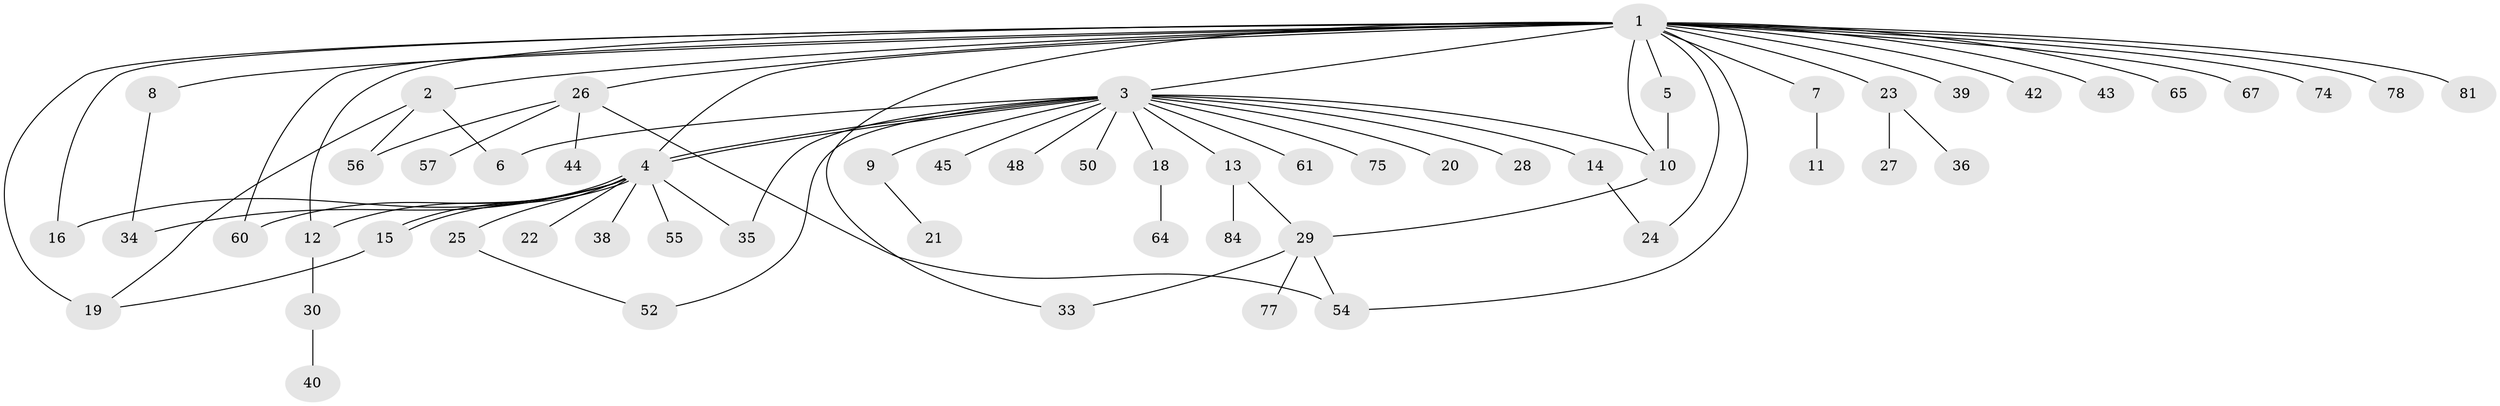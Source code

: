 // original degree distribution, {26: 0.011904761904761904, 4: 0.023809523809523808, 18: 0.011904761904761904, 14: 0.011904761904761904, 2: 0.2857142857142857, 3: 0.16666666666666666, 1: 0.4523809523809524, 6: 0.011904761904761904, 5: 0.023809523809523808}
// Generated by graph-tools (version 1.1) at 2025/18/03/04/25 18:18:14]
// undirected, 58 vertices, 77 edges
graph export_dot {
graph [start="1"]
  node [color=gray90,style=filled];
  1;
  2;
  3;
  4;
  5;
  6;
  7 [super="+58"];
  8;
  9;
  10 [super="+17"];
  11;
  12 [super="+37+41+49+32"];
  13;
  14;
  15 [super="+79"];
  16;
  18 [super="+46"];
  19 [super="+51"];
  20;
  21;
  22;
  23;
  24 [super="+68"];
  25;
  26 [super="+31+53"];
  27;
  28 [super="+63"];
  29;
  30;
  33;
  34 [super="+59"];
  35 [super="+72+47"];
  36;
  38;
  39;
  40;
  42;
  43;
  44;
  45;
  48;
  50;
  52 [super="+66"];
  54 [super="+76"];
  55;
  56 [super="+73"];
  57 [super="+80"];
  60;
  61;
  64;
  65;
  67;
  74;
  75;
  77;
  78;
  81;
  84;
  1 -- 2;
  1 -- 3;
  1 -- 4;
  1 -- 5;
  1 -- 7;
  1 -- 8;
  1 -- 16;
  1 -- 19 [weight=2];
  1 -- 23;
  1 -- 24;
  1 -- 26 [weight=2];
  1 -- 33;
  1 -- 39;
  1 -- 42;
  1 -- 43;
  1 -- 54;
  1 -- 60;
  1 -- 65;
  1 -- 67;
  1 -- 74;
  1 -- 78;
  1 -- 81;
  1 -- 10;
  1 -- 12;
  2 -- 6;
  2 -- 56;
  2 -- 19;
  3 -- 4;
  3 -- 4;
  3 -- 6;
  3 -- 9;
  3 -- 13;
  3 -- 14;
  3 -- 18;
  3 -- 20;
  3 -- 28;
  3 -- 35;
  3 -- 45;
  3 -- 48;
  3 -- 50;
  3 -- 52;
  3 -- 61;
  3 -- 75;
  3 -- 10;
  4 -- 12;
  4 -- 15;
  4 -- 15;
  4 -- 16;
  4 -- 22;
  4 -- 25;
  4 -- 34;
  4 -- 38;
  4 -- 55;
  4 -- 60;
  4 -- 35;
  5 -- 10;
  7 -- 11;
  8 -- 34;
  9 -- 21;
  10 -- 29;
  12 -- 30;
  13 -- 29;
  13 -- 84;
  14 -- 24;
  15 -- 19;
  18 -- 64;
  23 -- 27;
  23 -- 36;
  25 -- 52;
  26 -- 44;
  26 -- 57;
  26 -- 56;
  26 -- 54;
  29 -- 33;
  29 -- 54;
  29 -- 77;
  30 -- 40;
}
